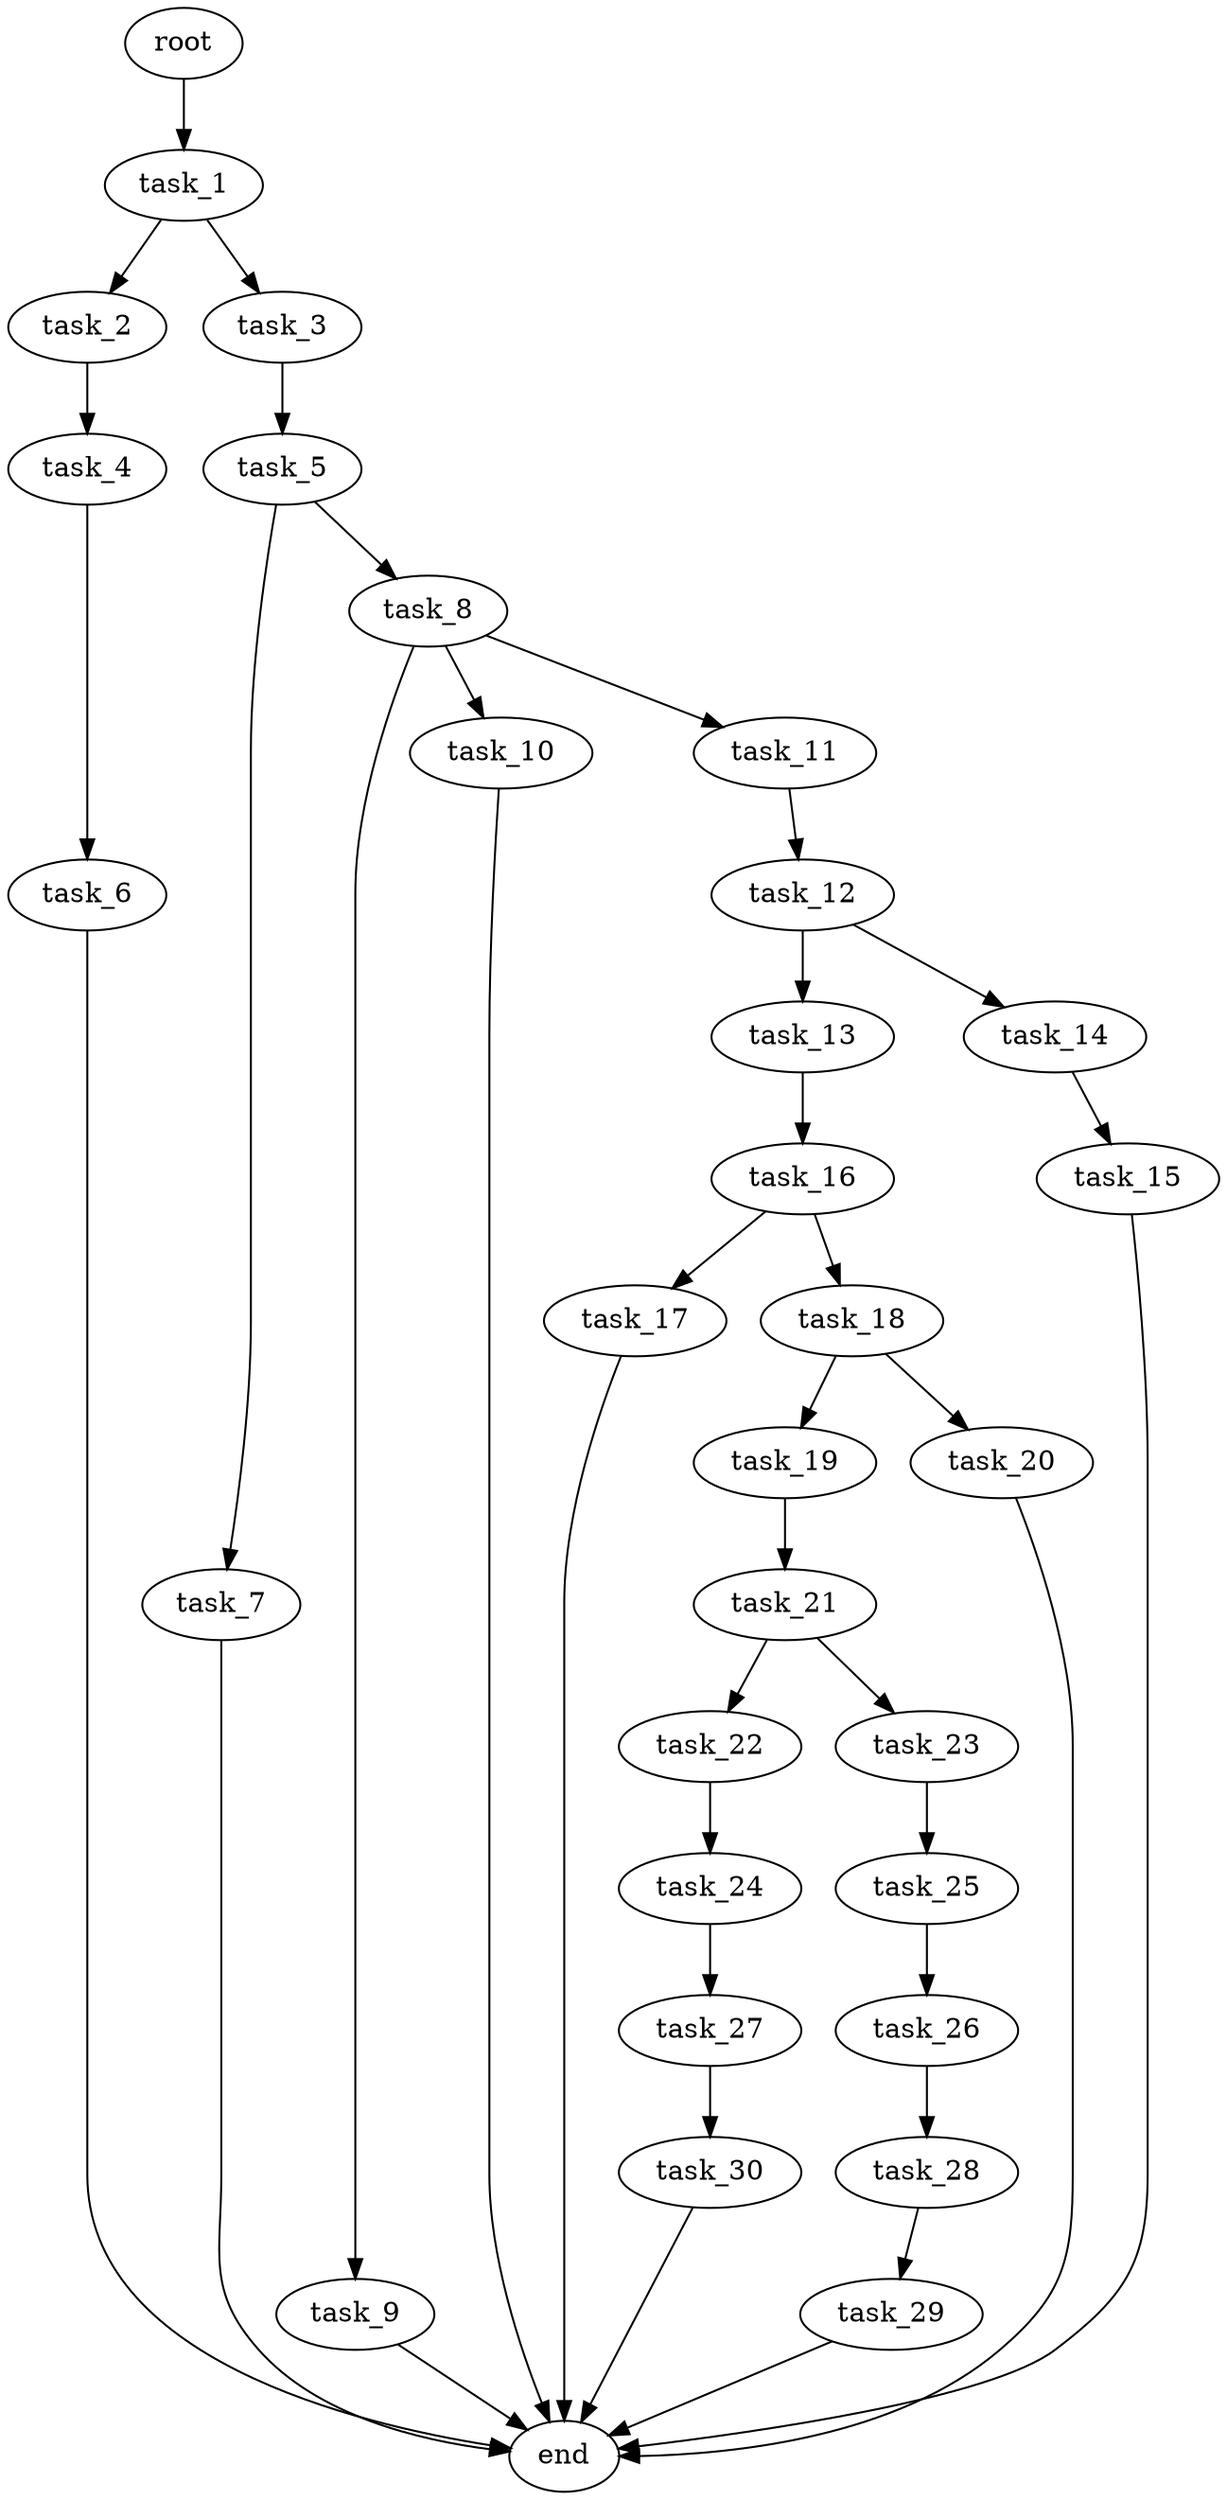 digraph G {
  root [size="0.000000e+00"];
  task_1 [size="2.856483e+10"];
  task_2 [size="9.164873e+10"];
  task_3 [size="4.912511e+10"];
  task_4 [size="1.227252e+10"];
  task_5 [size="8.528410e+10"];
  task_6 [size="4.520975e+10"];
  task_7 [size="8.986892e+10"];
  task_8 [size="4.451667e+10"];
  task_9 [size="8.788196e+09"];
  task_10 [size="6.819611e+10"];
  task_11 [size="8.455367e+10"];
  task_12 [size="3.196558e+10"];
  task_13 [size="3.474906e+10"];
  task_14 [size="6.503258e+09"];
  task_15 [size="5.422171e+10"];
  task_16 [size="8.913425e+10"];
  task_17 [size="8.513769e+10"];
  task_18 [size="7.118379e+10"];
  task_19 [size="9.273317e+10"];
  task_20 [size="6.377363e+10"];
  task_21 [size="7.937170e+10"];
  task_22 [size="5.088049e+10"];
  task_23 [size="1.214503e+10"];
  task_24 [size="2.010603e+10"];
  task_25 [size="1.389630e+10"];
  task_26 [size="7.903940e+10"];
  task_27 [size="2.638140e+09"];
  task_28 [size="5.540660e+10"];
  task_29 [size="3.689743e+10"];
  task_30 [size="8.036814e+10"];
  end [size="0.000000e+00"];

  root -> task_1 [size="1.000000e-12"];
  task_1 -> task_2 [size="9.164873e+08"];
  task_1 -> task_3 [size="4.912511e+08"];
  task_2 -> task_4 [size="1.227252e+08"];
  task_3 -> task_5 [size="8.528410e+08"];
  task_4 -> task_6 [size="4.520975e+08"];
  task_5 -> task_7 [size="8.986892e+08"];
  task_5 -> task_8 [size="4.451667e+08"];
  task_6 -> end [size="1.000000e-12"];
  task_7 -> end [size="1.000000e-12"];
  task_8 -> task_9 [size="8.788196e+07"];
  task_8 -> task_10 [size="6.819611e+08"];
  task_8 -> task_11 [size="8.455367e+08"];
  task_9 -> end [size="1.000000e-12"];
  task_10 -> end [size="1.000000e-12"];
  task_11 -> task_12 [size="3.196558e+08"];
  task_12 -> task_13 [size="3.474906e+08"];
  task_12 -> task_14 [size="6.503258e+07"];
  task_13 -> task_16 [size="8.913425e+08"];
  task_14 -> task_15 [size="5.422171e+08"];
  task_15 -> end [size="1.000000e-12"];
  task_16 -> task_17 [size="8.513769e+08"];
  task_16 -> task_18 [size="7.118379e+08"];
  task_17 -> end [size="1.000000e-12"];
  task_18 -> task_19 [size="9.273317e+08"];
  task_18 -> task_20 [size="6.377363e+08"];
  task_19 -> task_21 [size="7.937170e+08"];
  task_20 -> end [size="1.000000e-12"];
  task_21 -> task_22 [size="5.088049e+08"];
  task_21 -> task_23 [size="1.214503e+08"];
  task_22 -> task_24 [size="2.010603e+08"];
  task_23 -> task_25 [size="1.389630e+08"];
  task_24 -> task_27 [size="2.638140e+07"];
  task_25 -> task_26 [size="7.903940e+08"];
  task_26 -> task_28 [size="5.540660e+08"];
  task_27 -> task_30 [size="8.036814e+08"];
  task_28 -> task_29 [size="3.689743e+08"];
  task_29 -> end [size="1.000000e-12"];
  task_30 -> end [size="1.000000e-12"];
}
